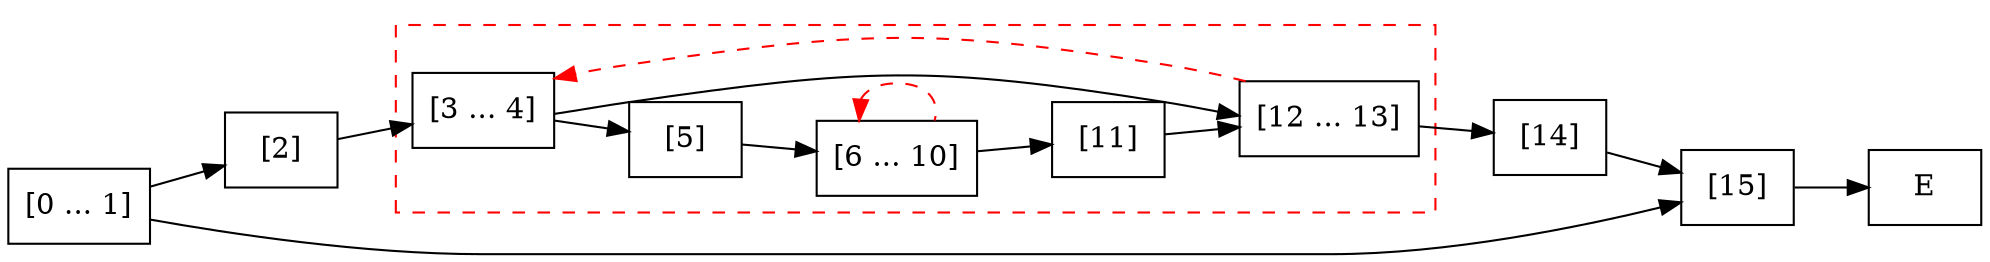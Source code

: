 digraph finite_state_machine {
    rankdir="LR"
    label = ""
    labelloc =  t
    labelfontsize = 16
    labelfontcolor = black
    labelfontname = "Helvetica"
    node [shape = box];
    node [shape=box, fontcolor=black, style=""] 0[label="[0 ... 1]"]
    node [shape=box, fontcolor=black, style=""] 2[label="[2]"]
    subgraph cluster_9{
    label = "";
    color = red;
    style = dashed;
    node [shape=box, fontcolor=black, style=""] 3[label="[3 ... 4]"]
    node [shape=box, fontcolor=black, style=""] 5[label="[5]"]
    node [shape=box, fontcolor=black, style=""] 6[label="[6 ... 10]"]
    node [shape=box, fontcolor=black, style=""] 11[label="[11]"]
    node [shape=box, fontcolor=black, style=""] 12[label="[12 ... 13]"]
    }
    node [shape=box, fontcolor=black, style=""] 14[label="[14]"]
    node [shape=box, fontcolor=black, style=""] 15[label="[15]"]
    0 -> 2;
    0 -> 15;
    2 -> 3;
    3 -> 5;
    3 -> 12;
    5 -> 6;
    6 -> 11;
    6 -> 6[style=dashed color="red" dir=back];
    11 -> 12;
    12 -> 3[style=dashed color="red"];
    12 -> 14;
    14 -> 15;
    15 -> E;
}
